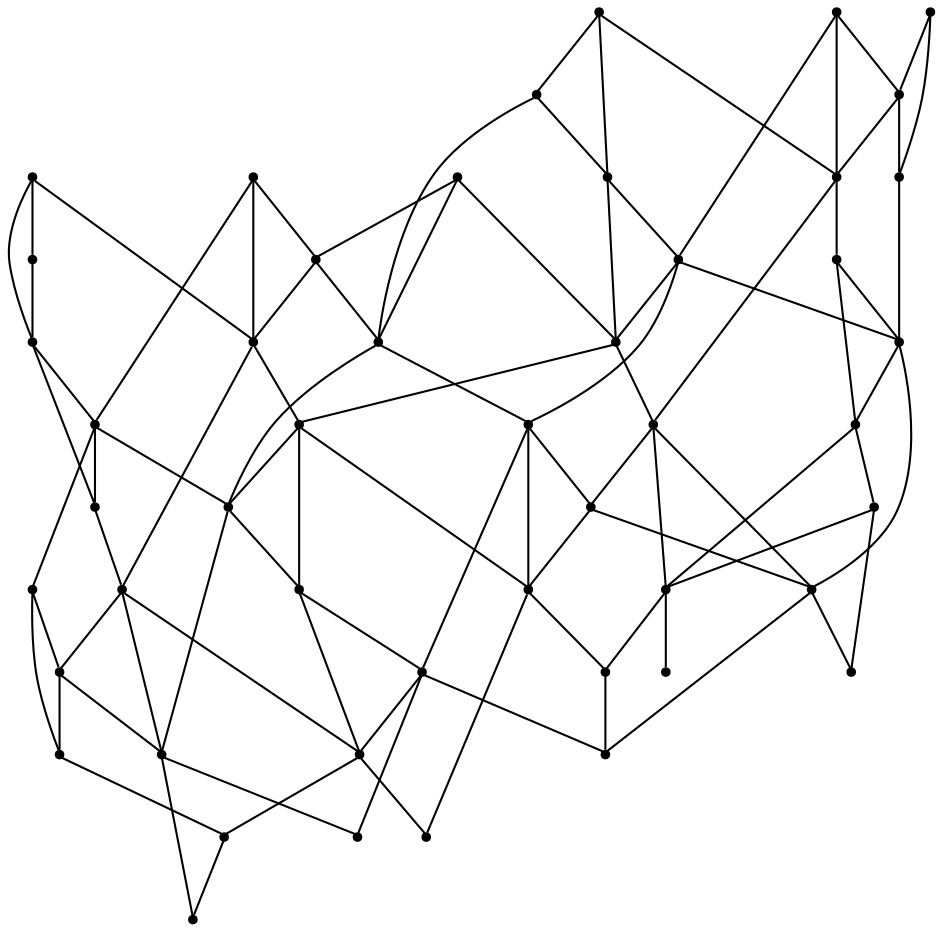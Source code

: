 graph {
  node [shape=point,comment="{\"directed\":false,\"doi\":\"10.4230/LIPIcs.GD.2024.27\",\"figure\":\"2 (1)\"}"]

  v0 [pos="1174.6152562052175,512.2654652352848"]
  v1 [pos="1067.9191614476752,405.59510118188746"]
  v2 [pos="1174.6152562052175,618.9359564497863"]
  v3 [pos="1121.2671531801184,565.6008062133639"]
  v4 [pos="1067.9191614476752,512.2654652352848"]
  v5 [pos="1174.6152562052175,725.6065827729614"]
  v6 [pos="1067.9191614476752,618.9359564497864"]
  v7 [pos="1121.2671531801184,778.9416614812627"]
  v8 [pos="1067.9191614476754,725.6065827729614"]
  v9 [pos="1174.6152562052175,832.2769388787897"]
  v10 [pos="1174.6152562052175,405.59510118188746"]
  v11 [pos="961.2230825890839,405.59510118188757"]
  v12 [pos="961.2230825890839,512.2654652352848"]
  v13 [pos="961.2230825890839,618.9359564497863"]
  v14 [pos="1067.9191614476754,832.2769388787897"]
  v15 [pos="961.2230825890839,725.6065827729614"]
  v16 [pos="854.5270037304924,405.59510118188757"]
  v17 [pos="907.8750272608372,565.6008062133639"]
  v18 [pos="854.5270037304924,512.2654652352848"]
  v19 [pos="854.5270037304924,618.9359564497864"]
  v20 [pos="907.8750272608372,778.9416614812627"]
  v21 [pos="854.5270037304924,725.6065827729614"]
  v22 [pos="961.2230825890838,832.2769388787897"]
  v23 [pos="747.830924871901,405.59510118188757"]
  v24 [pos="747.830924871901,512.2654652352848"]
  v25 [pos="747.830924871901,618.9359564497863"]
  v26 [pos="854.5270037304924,832.2769388787897"]
  v27 [pos="747.830924871901,725.6065827729614"]
  v28 [pos="641.1349096091132,405.59510118188746"]
  v29 [pos="694.482933139458,565.6008062133639"]
  v30 [pos="641.1349096091132,512.2654652352848"]
  v31 [pos="641.1349096091132,618.9359564497864"]
  v32 [pos="694.482933139458,778.9416614812627"]
  v33 [pos="641.1349096091132,725.6065827729615"]
  v34 [pos="747.830924871901,832.2769388787897"]
  v35 [pos="534.4388307505217,405.59510118188746"]
  v36 [pos="534.4388307505218,512.2654652352848"]
  v37 [pos="534.4388307505217,618.9359564497863"]
  v38 [pos="641.134909609113,832.2769388787897"]
  v39 [pos="534.4388307505217,725.6065827729614"]
  v40 [pos="427.742799588783,405.59510118188746"]
  v41 [pos="481.0908390180787,565.6008062133639"]
  v42 [pos="427.742799588783,512.2654652352848"]
  v43 [pos="427.742799588783,618.9359564497864"]
  v44 [pos="534.4388307505218,832.2769388787897"]
  v45 [pos="481.0908390180787,778.9416614812627"]
  v46 [pos="427.742799588783,725.6065827729614"]
  v47 [pos="427.742799588783,832.2769388787897"]

  v0 -- v1 [id="-1",pos="1174.6152562052175,512.2654652352848 1067.9191614476752,405.59510118188746 1067.9191614476752,405.59510118188746 1067.9191614476752,405.59510118188746"]
  v47 -- v45 [id="-2",pos="427.742799588783,832.2769388787897 481.0908390180787,778.9416614812627 481.0908390180787,778.9416614812627 481.0908390180787,778.9416614812627"]
  v45 -- v39 [id="-3",pos="481.0908390180787,778.9416614812627 534.4388307505217,725.6065827729614 534.4388307505217,725.6065827729614 534.4388307505217,725.6065827729614"]
  v47 -- v46 [id="-4",pos="427.742799588783,832.2769388787897 427.742799588783,725.6065827729614 427.742799588783,725.6065827729614 427.742799588783,725.6065827729614"]
  v46 -- v37 [id="-5",pos="427.742799588783,725.6065827729614 534.4388307505217,618.9359564497863 534.4388307505217,618.9359564497863 534.4388307505217,618.9359564497863"]
  v43 -- v41 [id="-6",pos="427.742799588783,618.9359564497864 481.0908390180787,565.6008062133639 481.0908390180787,565.6008062133639 481.0908390180787,565.6008062133639"]
  v41 -- v36 [id="-7",pos="481.0908390180787,565.6008062133639 534.4388307505218,512.2654652352848 534.4388307505218,512.2654652352848 534.4388307505218,512.2654652352848"]
  v43 -- v37 [id="-8",pos="427.742799588783,618.9359564497864 534.4388307505217,618.9359564497863 534.4388307505217,618.9359564497863 534.4388307505217,618.9359564497863"]
  v42 -- v35 [id="-9",pos="427.742799588783,512.2654652352848 534.4388307505217,405.59510118188746 534.4388307505217,405.59510118188746 534.4388307505217,405.59510118188746"]
  v42 -- v36 [id="-10",pos="427.742799588783,512.2654652352848 534.4388307505218,512.2654652352848 534.4388307505218,512.2654652352848 534.4388307505218,512.2654652352848"]
  v44 -- v39 [id="-11",pos="534.4388307505218,832.2769388787897 534.4388307505217,725.6065827729614 534.4388307505217,725.6065827729614 534.4388307505217,725.6065827729614"]
  v44 -- v45 [id="-12",pos="534.4388307505218,832.2769388787897 481.0908390180787,778.9416614812627 481.0908390180787,778.9416614812627 481.0908390180787,778.9416614812627"]
  v45 -- v46 [id="-13",pos="481.0908390180787,778.9416614812627 427.742799588783,725.6065827729614 427.742799588783,725.6065827729614 427.742799588783,725.6065827729614"]
  v44 -- v33 [id="-14",pos="534.4388307505218,832.2769388787897 641.1349096091132,725.6065827729615 641.1349096091132,725.6065827729615 641.1349096091132,725.6065827729615"]
  v39 -- v43 [id="-15",pos="534.4388307505217,725.6065827729614 427.742799588783,618.9359564497864 427.742799588783,618.9359564497864 427.742799588783,618.9359564497864"]
  v39 -- v31 [id="-16",pos="534.4388307505217,725.6065827729614 641.1349096091132,618.9359564497864 641.1349096091132,618.9359564497864 641.1349096091132,618.9359564497864"]
  v37 -- v30 [id="-17",pos="534.4388307505217,618.9359564497863 641.1349096091132,512.2654652352848 641.1349096091132,512.2654652352848 641.1349096091132,512.2654652352848"]
  v37 -- v41 [id="-18",pos="534.4388307505217,618.9359564497863 481.0908390180787,565.6008062133639 481.0908390180787,565.6008062133639 481.0908390180787,565.6008062133639"]
  v41 -- v42 [id="-19",pos="481.0908390180787,565.6008062133639 427.742799588783,512.2654652352848 427.742799588783,512.2654652352848 427.742799588783,512.2654652352848"]
  v36 -- v28 [id="-20",pos="534.4388307505218,512.2654652352848 641.1349096091132,405.59510118188746 641.1349096091132,405.59510118188746 641.1349096091132,405.59510118188746"]
  v36 -- v40 [id="-21",pos="534.4388307505218,512.2654652352848 427.742799588783,405.59510118188746 427.742799588783,405.59510118188746 427.742799588783,405.59510118188746"]
  v38 -- v39 [id="-22",pos="641.134909609113,832.2769388787897 534.4388307505217,725.6065827729614 534.4388307505217,725.6065827729614 534.4388307505217,725.6065827729614"]
  v38 -- v32 [id="-23",pos="641.134909609113,832.2769388787897 694.482933139458,778.9416614812627 694.482933139458,778.9416614812627 694.482933139458,778.9416614812627"]
  v32 -- v27 [id="-24",pos="694.482933139458,778.9416614812627 747.830924871901,725.6065827729614 747.830924871901,725.6065827729614 747.830924871901,725.6065827729614"]
  v38 -- v34 [id="-25",pos="641.134909609113,832.2769388787897 747.830924871901,832.2769388787897 747.830924871901,832.2769388787897 747.830924871901,832.2769388787897"]
  v33 -- v25 [id="-26",pos="641.1349096091132,725.6065827729615 747.830924871901,618.9359564497863 747.830924871901,618.9359564497863 747.830924871901,618.9359564497863"]
  v33 -- v37 [id="-27",pos="641.1349096091132,725.6065827729615 534.4388307505217,618.9359564497863 534.4388307505217,618.9359564497863 534.4388307505217,618.9359564497863"]
  v33 -- v27 [id="-28",pos="641.1349096091132,725.6065827729615 747.830924871901,725.6065827729614 747.830924871901,725.6065827729614 747.830924871901,725.6065827729614"]
  v31 -- v30 [id="-29",pos="641.1349096091132,618.9359564497864 641.1349096091132,512.2654652352848 641.1349096091132,512.2654652352848 641.1349096091132,512.2654652352848"]
  v31 -- v29 [id="-30",pos="641.1349096091132,618.9359564497864 694.482933139458,565.6008062133639 694.482933139458,565.6008062133639 694.482933139458,565.6008062133639"]
  v29 -- v24 [id="-31",pos="694.482933139458,565.6008062133639 747.830924871901,512.2654652352848 747.830924871901,512.2654652352848 747.830924871901,512.2654652352848"]
  v31 -- v36 [id="-32",pos="641.1349096091132,618.9359564497864 534.4388307505218,512.2654652352848 534.4388307505218,512.2654652352848 534.4388307505218,512.2654652352848"]
  v30 -- v35 [id="-33",pos="641.1349096091132,512.2654652352848 534.4388307505217,405.59510118188746 534.4388307505217,405.59510118188746 534.4388307505217,405.59510118188746"]
  v30 -- v23 [id="-34",pos="641.1349096091132,512.2654652352848 747.830924871901,405.59510118188757 747.830924871901,405.59510118188757 747.830924871901,405.59510118188757"]
  v28 -- v23 [id="-35",pos="641.1349096091132,405.59510118188746 747.830924871901,405.59510118188757 747.830924871901,405.59510118188757 747.830924871901,405.59510118188757"]
  v34 -- v21 [id="-36",pos="747.830924871901,832.2769388787897 854.5270037304924,725.6065827729614 854.5270037304924,725.6065827729614 854.5270037304924,725.6065827729614"]
  v34 -- v32 [id="-37",pos="747.830924871901,832.2769388787897 694.482933139458,778.9416614812627 694.482933139458,778.9416614812627 694.482933139458,778.9416614812627"]
  v32 -- v33 [id="-38",pos="694.482933139458,778.9416614812627 641.1349096091132,725.6065827729615 641.1349096091132,725.6065827729615 641.1349096091132,725.6065827729615"]
  v27 -- v19 [id="-39",pos="747.830924871901,725.6065827729614 854.5270037304924,618.9359564497864 854.5270037304924,618.9359564497864 854.5270037304924,618.9359564497864"]
  v27 -- v31 [id="-40",pos="747.830924871901,725.6065827729614 641.1349096091132,618.9359564497864 641.1349096091132,618.9359564497864 641.1349096091132,618.9359564497864"]
  v25 -- v29 [id="-41",pos="747.830924871901,618.9359564497863 694.482933139458,565.6008062133639 694.482933139458,565.6008062133639 694.482933139458,565.6008062133639"]
  v29 -- v30 [id="-42",pos="694.482933139458,565.6008062133639 641.1349096091132,512.2654652352848 641.1349096091132,512.2654652352848 641.1349096091132,512.2654652352848"]
  v25 -- v24 [id="-43",pos="747.830924871901,618.9359564497863 747.830924871901,512.2654652352848 747.830924871901,512.2654652352848 747.830924871901,512.2654652352848"]
  v25 -- v18 [id="-44",pos="747.830924871901,618.9359564497863 854.5270037304924,512.2654652352848 854.5270037304924,512.2654652352848 854.5270037304924,512.2654652352848"]
  v24 -- v16 [id="-45",pos="747.830924871901,512.2654652352848 854.5270037304924,405.59510118188757 854.5270037304924,405.59510118188757 854.5270037304924,405.59510118188757"]
  v24 -- v28 [id="-46",pos="747.830924871901,512.2654652352848 641.1349096091132,405.59510118188746 641.1349096091132,405.59510118188746 641.1349096091132,405.59510118188746"]
  v26 -- v21 [id="-47",pos="854.5270037304924,832.2769388787897 854.5270037304924,725.6065827729614 854.5270037304924,725.6065827729614 854.5270037304924,725.6065827729614"]
  v26 -- v20 [id="-48",pos="854.5270037304924,832.2769388787897 907.8750272608372,778.9416614812627 907.8750272608372,778.9416614812627 907.8750272608372,778.9416614812627"]
  v20 -- v15 [id="-49",pos="907.8750272608372,778.9416614812627 961.2230825890839,725.6065827729614 961.2230825890839,725.6065827729614 961.2230825890839,725.6065827729614"]
  v26 -- v27 [id="-50",pos="854.5270037304924,832.2769388787897 747.830924871901,725.6065827729614 747.830924871901,725.6065827729614 747.830924871901,725.6065827729614"]
  v21 -- v13 [id="-51",pos="854.5270037304924,725.6065827729614 961.2230825890839,618.9359564497863 961.2230825890839,618.9359564497863 961.2230825890839,618.9359564497863"]
  v21 -- v25 [id="-52",pos="854.5270037304924,725.6065827729614 747.830924871901,618.9359564497863 747.830924871901,618.9359564497863 747.830924871901,618.9359564497863"]
  v19 -- v17 [id="-53",pos="854.5270037304924,618.9359564497864 907.8750272608372,565.6008062133639 907.8750272608372,565.6008062133639 907.8750272608372,565.6008062133639"]
  v17 -- v12 [id="-54",pos="907.8750272608372,565.6008062133639 961.2230825890839,512.2654652352848 961.2230825890839,512.2654652352848 961.2230825890839,512.2654652352848"]
  v19 -- v24 [id="-55",pos="854.5270037304924,618.9359564497864 747.830924871901,512.2654652352848 747.830924871901,512.2654652352848 747.830924871901,512.2654652352848"]
  v19 -- v13 [id="-56",pos="854.5270037304924,618.9359564497864 961.2230825890839,618.9359564497863 961.2230825890839,618.9359564497863 961.2230825890839,618.9359564497863"]
  v18 -- v12 [id="-57",pos="854.5270037304924,512.2654652352848 961.2230825890839,512.2654652352848 961.2230825890839,512.2654652352848 961.2230825890839,512.2654652352848"]
  v18 -- v11 [id="-58",pos="854.5270037304924,512.2654652352848 961.2230825890839,405.59510118188757 961.2230825890839,405.59510118188757 961.2230825890839,405.59510118188757"]
  v18 -- v23 [id="-59",pos="854.5270037304924,512.2654652352848 747.830924871901,405.59510118188757 747.830924871901,405.59510118188757 747.830924871901,405.59510118188757"]
  v22 -- v8 [id="-60",pos="961.2230825890838,832.2769388787897 1067.9191614476754,725.6065827729614 1067.9191614476754,725.6065827729614 1067.9191614476754,725.6065827729614"]
  v22 -- v15 [id="-61",pos="961.2230825890838,832.2769388787897 961.2230825890839,725.6065827729614 961.2230825890839,725.6065827729614 961.2230825890839,725.6065827729614"]
  v22 -- v20 [id="-62",pos="961.2230825890838,832.2769388787897 907.8750272608372,778.9416614812627 907.8750272608372,778.9416614812627 907.8750272608372,778.9416614812627"]
  v20 -- v21 [id="-63",pos="907.8750272608372,778.9416614812627 854.5270037304924,725.6065827729614 854.5270037304924,725.6065827729614 854.5270037304924,725.6065827729614"]
  v15 -- v6 [id="-64",pos="961.2230825890839,725.6065827729614 1067.9191614476752,618.9359564497864 1067.9191614476752,618.9359564497864 1067.9191614476752,618.9359564497864"]
  v15 -- v19 [id="-65",pos="961.2230825890839,725.6065827729614 854.5270037304924,618.9359564497864 854.5270037304924,618.9359564497864 854.5270037304924,618.9359564497864"]
  v13 -- v4 [id="-66",pos="961.2230825890839,618.9359564497863 1067.9191614476752,512.2654652352848 1067.9191614476752,512.2654652352848 1067.9191614476752,512.2654652352848"]
  v13 -- v17 [id="-67",pos="961.2230825890839,618.9359564497863 907.8750272608372,565.6008062133639 907.8750272608372,565.6008062133639 907.8750272608372,565.6008062133639"]
  v17 -- v18 [id="-68",pos="907.8750272608372,565.6008062133639 854.5270037304924,512.2654652352848 854.5270037304924,512.2654652352848 854.5270037304924,512.2654652352848"]
  v12 -- v16 [id="-69",pos="961.2230825890839,512.2654652352848 854.5270037304924,405.59510118188757 854.5270037304924,405.59510118188757 854.5270037304924,405.59510118188757"]
  v12 -- v1 [id="-70",pos="961.2230825890839,512.2654652352848 1067.9191614476752,405.59510118188746 1067.9191614476752,405.59510118188746 1067.9191614476752,405.59510118188746"]
  v14 -- v15 [id="-71",pos="1067.9191614476754,832.2769388787897 961.2230825890839,725.6065827729614 961.2230825890839,725.6065827729614 961.2230825890839,725.6065827729614"]
  v14 -- v7 [id="-72",pos="1067.9191614476754,832.2769388787897 1121.2671531801184,778.9416614812627 1121.2671531801184,778.9416614812627 1121.2671531801184,778.9416614812627"]
  v7 -- v5 [id="-73",pos="1121.2671531801184,778.9416614812627 1174.6152562052175,725.6065827729614 1174.6152562052175,725.6065827729614 1174.6152562052175,725.6065827729614"]
  v14 -- v9 [id="-74",pos="1067.9191614476754,832.2769388787897 1174.6152562052175,832.2769388787897 1174.6152562052175,832.2769388787897 1174.6152562052175,832.2769388787897"]
  v8 -- v5 [id="-75",pos="1067.9191614476754,725.6065827729614 1174.6152562052175,725.6065827729614 1174.6152562052175,725.6065827729614 1174.6152562052175,725.6065827729614"]
  v8 -- v2 [id="-76",pos="1067.9191614476754,725.6065827729614 1174.6152562052175,618.9359564497863 1174.6152562052175,618.9359564497863 1174.6152562052175,618.9359564497863"]
  v8 -- v13 [id="-77",pos="1067.9191614476754,725.6065827729614 961.2230825890839,618.9359564497863 961.2230825890839,618.9359564497863 961.2230825890839,618.9359564497863"]
  v6 -- v12 [id="-78",pos="1067.9191614476752,618.9359564497864 961.2230825890839,512.2654652352848 961.2230825890839,512.2654652352848 961.2230825890839,512.2654652352848"]
  v6 -- v4 [id="-79",pos="1067.9191614476752,618.9359564497864 1067.9191614476752,512.2654652352848 1067.9191614476752,512.2654652352848 1067.9191614476752,512.2654652352848"]
  v6 -- v3 [id="-80",pos="1067.9191614476752,618.9359564497864 1121.2671531801184,565.6008062133639 1121.2671531801184,565.6008062133639 1121.2671531801184,565.6008062133639"]
  v3 -- v0 [id="-81",pos="1121.2671531801184,565.6008062133639 1174.6152562052175,512.2654652352848 1174.6152562052175,512.2654652352848 1174.6152562052175,512.2654652352848"]
  v4 -- v11 [id="-82",pos="1067.9191614476752,512.2654652352848 961.2230825890839,405.59510118188757 961.2230825890839,405.59510118188757 961.2230825890839,405.59510118188757"]
  v4 -- v10 [id="-83",pos="1067.9191614476752,512.2654652352848 1174.6152562052175,405.59510118188746 1174.6152562052175,405.59510118188746 1174.6152562052175,405.59510118188746"]
  v1 -- v10 [id="-84",pos="1067.9191614476752,405.59510118188746 1174.6152562052175,405.59510118188746 1174.6152562052175,405.59510118188746 1174.6152562052175,405.59510118188746"]
  v9 -- v7 [id="-85",pos="1174.6152562052175,832.2769388787897 1121.2671531801184,778.9416614812627 1121.2671531801184,778.9416614812627 1121.2671531801184,778.9416614812627"]
  v7 -- v8 [id="-86",pos="1121.2671531801184,778.9416614812627 1067.9191614476754,725.6065827729614 1067.9191614476754,725.6065827729614 1067.9191614476754,725.6065827729614"]
  v5 -- v6 [id="-87",pos="1174.6152562052175,725.6065827729614 1067.9191614476752,618.9359564497864 1067.9191614476752,618.9359564497864 1067.9191614476752,618.9359564497864"]
  v2 -- v3 [id="-88",pos="1174.6152562052175,618.9359564497863 1121.2671531801184,565.6008062133639 1121.2671531801184,565.6008062133639 1121.2671531801184,565.6008062133639"]
  v3 -- v4 [id="-89",pos="1121.2671531801184,565.6008062133639 1067.9191614476752,512.2654652352848 1067.9191614476752,512.2654652352848 1067.9191614476752,512.2654652352848"]
  v2 -- v0 [id="-90",pos="1174.6152562052175,618.9359564497863 1174.6152562052175,512.2654652352848 1174.6152562052175,512.2654652352848 1174.6152562052175,512.2654652352848"]
}